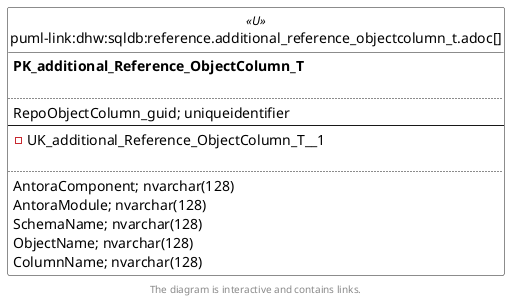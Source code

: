 @startuml
left to right direction
'top to bottom direction
hide circle
'avoide "." issues:
set namespaceSeparator none


skinparam class {
  BackgroundColor White
  BackgroundColor<<FN>> Yellow
  BackgroundColor<<FS>> Yellow
  BackgroundColor<<FT>> LightGray
  BackgroundColor<<IF>> Yellow
  BackgroundColor<<IS>> Yellow
  BackgroundColor<<P>> Aqua
  BackgroundColor<<PC>> Aqua
  BackgroundColor<<SN>> Yellow
  BackgroundColor<<SO>> SlateBlue
  BackgroundColor<<TF>> LightGray
  BackgroundColor<<TR>> Tomato
  BackgroundColor<<U>> White
  BackgroundColor<<V>> WhiteSmoke
  BackgroundColor<<X>> Aqua
  BackgroundColor<<external>> AliceBlue
}


entity "puml-link:dhw:sqldb:reference.additional_reference_objectcolumn_t.adoc[]" as reference.additional_Reference_ObjectColumn_T << U >> {
**PK_additional_Reference_ObjectColumn_T**

..
RepoObjectColumn_guid; uniqueidentifier
--
- UK_additional_Reference_ObjectColumn_T__1

..
AntoraComponent; nvarchar(128)
AntoraModule; nvarchar(128)
SchemaName; nvarchar(128)
ObjectName; nvarchar(128)
ColumnName; nvarchar(128)
}

footer The diagram is interactive and contains links.
@enduml

